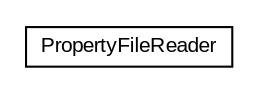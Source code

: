 #!/usr/local/bin/dot
#
# Class diagram 
# Generated by UMLGraph version R5_6 (http://www.umlgraph.org/)
#

digraph G {
	edge [fontname="arial",fontsize=10,labelfontname="arial",labelfontsize=10];
	node [fontname="arial",fontsize=10,shape=plaintext];
	nodesep=0.25;
	ranksep=0.5;
	// java_oo.design_pattern.singleton.PropertyFileReader
	c2001 [label=<<table title="java_oo.design_pattern.singleton.PropertyFileReader" border="0" cellborder="1" cellspacing="0" cellpadding="2" port="p" href="./PropertyFileReader.html">
		<tr><td><table border="0" cellspacing="0" cellpadding="1">
<tr><td align="center" balign="center"> PropertyFileReader </td></tr>
		</table></td></tr>
		</table>>, URL="./PropertyFileReader.html", fontname="arial", fontcolor="black", fontsize=10.0];
}

